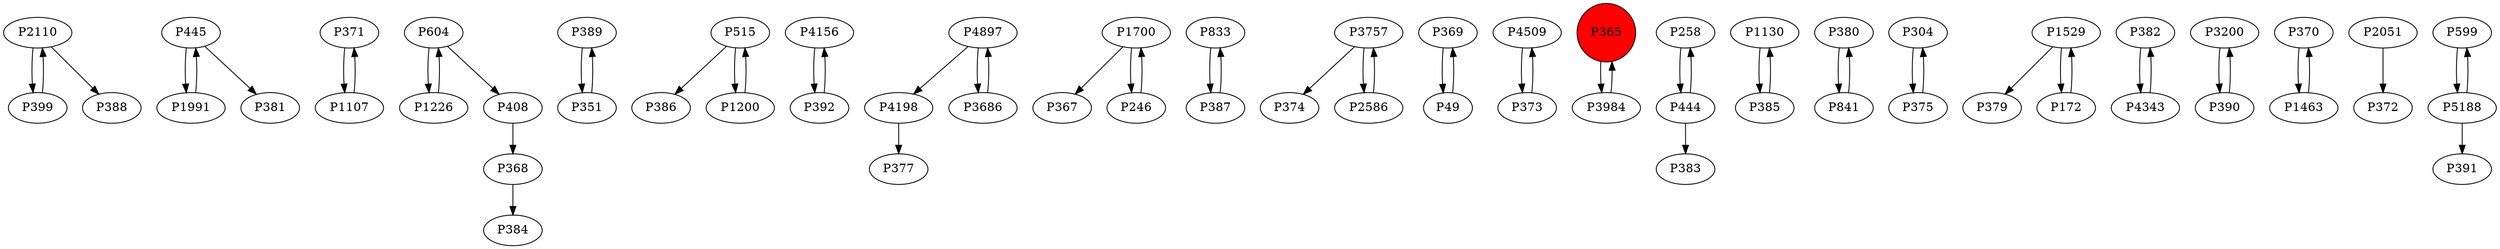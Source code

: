digraph {
	P2110 -> P399
	P445 -> P1991
	P2110 -> P388
	P371 -> P1107
	P604 -> P1226
	P389 -> P351
	P515 -> P386
	P1107 -> P371
	P4156 -> P392
	P399 -> P2110
	P4198 -> P377
	P1700 -> P367
	P833 -> P387
	P3757 -> P374
	P369 -> P49
	P4897 -> P3686
	P4509 -> P373
	P1200 -> P515
	P1226 -> P604
	P408 -> P368
	P365 -> P3984
	P3757 -> P2586
	P258 -> P444
	P1130 -> P385
	P604 -> P408
	P380 -> P841
	P304 -> P375
	P375 -> P304
	P387 -> P833
	P444 -> P258
	P841 -> P380
	P515 -> P1200
	P351 -> P389
	P1529 -> P379
	P445 -> P381
	P172 -> P1529
	P392 -> P4156
	P382 -> P4343
	P3200 -> P390
	P4897 -> P4198
	P370 -> P1463
	P390 -> P3200
	P2051 -> P372
	P1529 -> P172
	P1463 -> P370
	P1700 -> P246
	P373 -> P4509
	P368 -> P384
	P2586 -> P3757
	P599 -> P5188
	P3686 -> P4897
	P246 -> P1700
	P4343 -> P382
	P444 -> P383
	P1991 -> P445
	P5188 -> P391
	P5188 -> P599
	P49 -> P369
	P3984 -> P365
	P385 -> P1130
	P365 [shape=circle]
	P365 [style=filled]
	P365 [fillcolor=red]
}